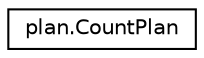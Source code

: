 digraph "Graphical Class Hierarchy"
{
 // LATEX_PDF_SIZE
  edge [fontname="Helvetica",fontsize="10",labelfontname="Helvetica",labelfontsize="10"];
  node [fontname="Helvetica",fontsize="10",shape=record];
  rankdir="LR";
  Node0 [label="plan.CountPlan",height=0.2,width=0.4,color="black", fillcolor="white", style="filled",URL="$classplan_1_1CountPlan.html",tooltip=" "];
}
